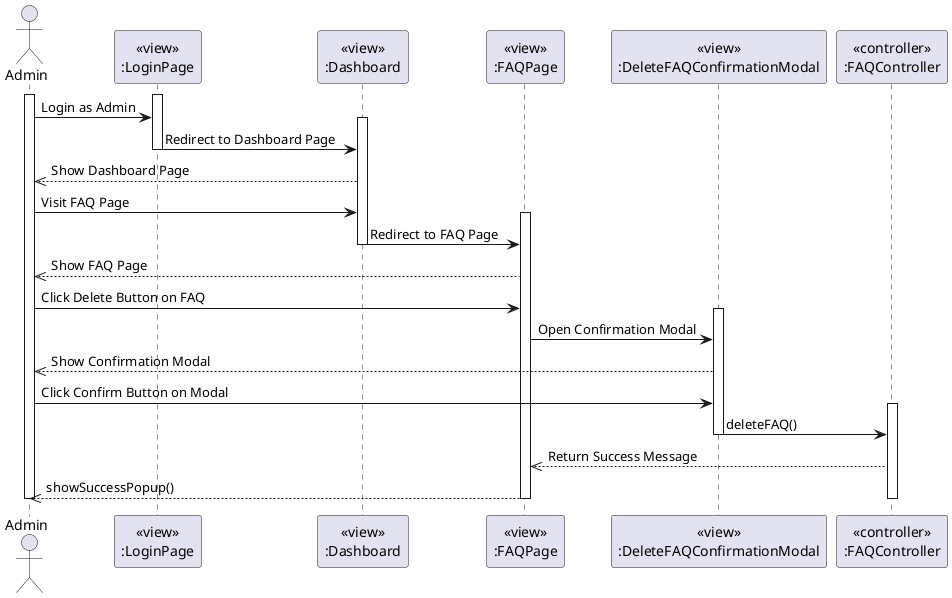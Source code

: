 @startuml DeleteFAQ
actor Admin
participant LoginPageView [
  <<view>>
  :LoginPage
]

participant DashboardView [
  <<view>>
  :Dashboard
]

participant FAQView [
  <<view>>
  :FAQPage
]

participant DeleteFAQConfirmationModalView [
  <<view>>
  :DeleteFAQConfirmationModal
]

participant FAQController [
  <<controller>>
  :FAQController
]

activate Admin
activate LoginPageView
Admin -> LoginPageView: Login as Admin
activate DashboardView
LoginPageView -> DashboardView: Redirect to Dashboard Page
deactivate LoginPageView

DashboardView -->> Admin: Show Dashboard Page

Admin -> DashboardView: Visit FAQ Page
activate FAQView
DashboardView -> FAQView: Redirect to FAQ Page
deactivate DashboardView

FAQView -->> Admin: Show FAQ Page

Admin -> FAQView: Click Delete Button on FAQ

activate DeleteFAQConfirmationModalView
FAQView -> DeleteFAQConfirmationModalView: Open Confirmation Modal
DeleteFAQConfirmationModalView -->> Admin: Show Confirmation Modal

Admin -> DeleteFAQConfirmationModalView: Click Confirm Button on Modal

activate FAQController
DeleteFAQConfirmationModalView -> FAQController: deleteFAQ()
deactivate DeleteFAQConfirmationModalView
FAQController -->> FAQView: Return Success Message
FAQView -->> Admin: showSuccessPopup()
deactivate FAQController

deactivate Admin
deactivate FAQView
@enduml

